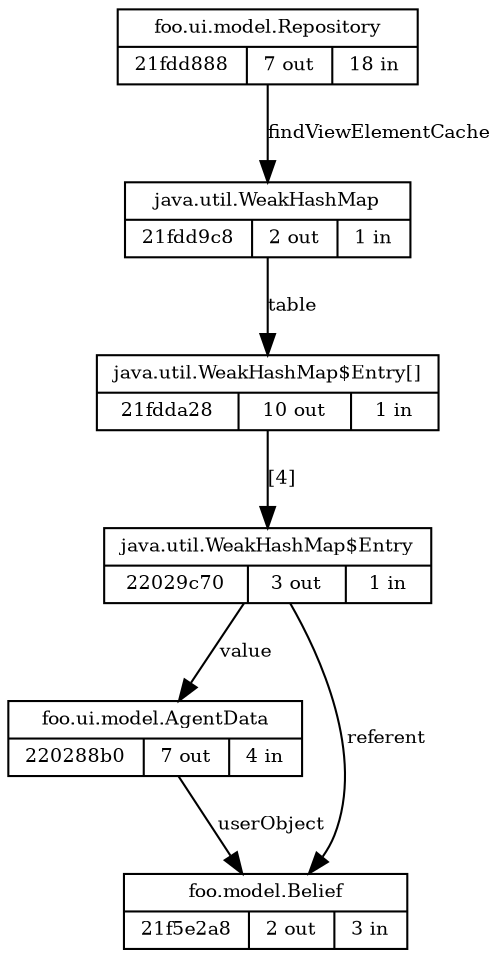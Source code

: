digraph X {
  node [
    fontsize = "9"
    shape = "record"
  ];
  edge [
    fontsize = "9"
  ];
"22029c70" [label="{java.util.WeakHashMap$Entry|{22029c70|3 out|1 in}}"];
"21fdd888" [label="{foo.ui.model.Repository|{21fdd888|7 out|18 in}}"];
"21fdd9c8" [label="{java.util.WeakHashMap|{21fdd9c8|2 out|1 in}}"];
"21fdd888" -> "21fdd9c8" [label="findViewElementCache"];
"220288b0" [label="{foo.ui.model.AgentData|{220288b0|7 out|4 in}}"];
"22029c70" -> "220288b0" [label="value"];
"21f5e2a8" [label="{foo.model.Belief|{21f5e2a8|2 out|3 in}}"];
"220288b0" -> "21f5e2a8" [label="userObject"];
"22029c70" -> "21f5e2a8" [label="referent"];
"21fdda28" [label="{java.util.WeakHashMap$Entry[]|{21fdda28|10 out|1 in}}"];
"21fdda28" -> "22029c70" [label="[4]"];
"21fdd9c8" -> "21fdda28" [label="table"];
}
